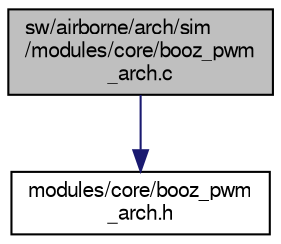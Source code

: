 digraph "sw/airborne/arch/sim/modules/core/booz_pwm_arch.c"
{
  edge [fontname="FreeSans",fontsize="10",labelfontname="FreeSans",labelfontsize="10"];
  node [fontname="FreeSans",fontsize="10",shape=record];
  Node1 [label="sw/airborne/arch/sim\l/modules/core/booz_pwm\l_arch.c",height=0.2,width=0.4,color="black", fillcolor="grey75", style="filled", fontcolor="black"];
  Node1 -> Node2 [color="midnightblue",fontsize="10",style="solid",fontname="FreeSans"];
  Node2 [label="modules/core/booz_pwm\l_arch.h",height=0.2,width=0.4,color="black", fillcolor="white", style="filled",URL="$booz__pwm__arch_8h.html"];
}
